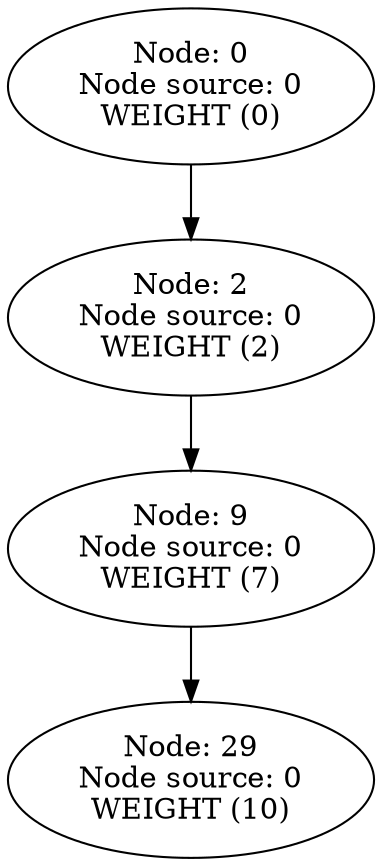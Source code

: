 digraph {
	29 [label="Node: 29
Node source: 0
WEIGHT (10)"]
	9 [label="Node: 9
Node source: 0
WEIGHT (7)"]
	2 [label="Node: 2
Node source: 0
WEIGHT (2)"]
	0 [label="Node: 0
Node source: 0
WEIGHT (0)"]
	9 -> 29
	2 -> 9
	0 -> 2
}
